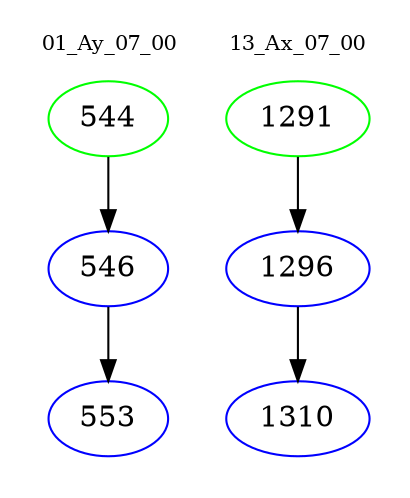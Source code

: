 digraph{
subgraph cluster_0 {
color = white
label = "01_Ay_07_00";
fontsize=10;
T0_544 [label="544", color="green"]
T0_544 -> T0_546 [color="black"]
T0_546 [label="546", color="blue"]
T0_546 -> T0_553 [color="black"]
T0_553 [label="553", color="blue"]
}
subgraph cluster_1 {
color = white
label = "13_Ax_07_00";
fontsize=10;
T1_1291 [label="1291", color="green"]
T1_1291 -> T1_1296 [color="black"]
T1_1296 [label="1296", color="blue"]
T1_1296 -> T1_1310 [color="black"]
T1_1310 [label="1310", color="blue"]
}
}
